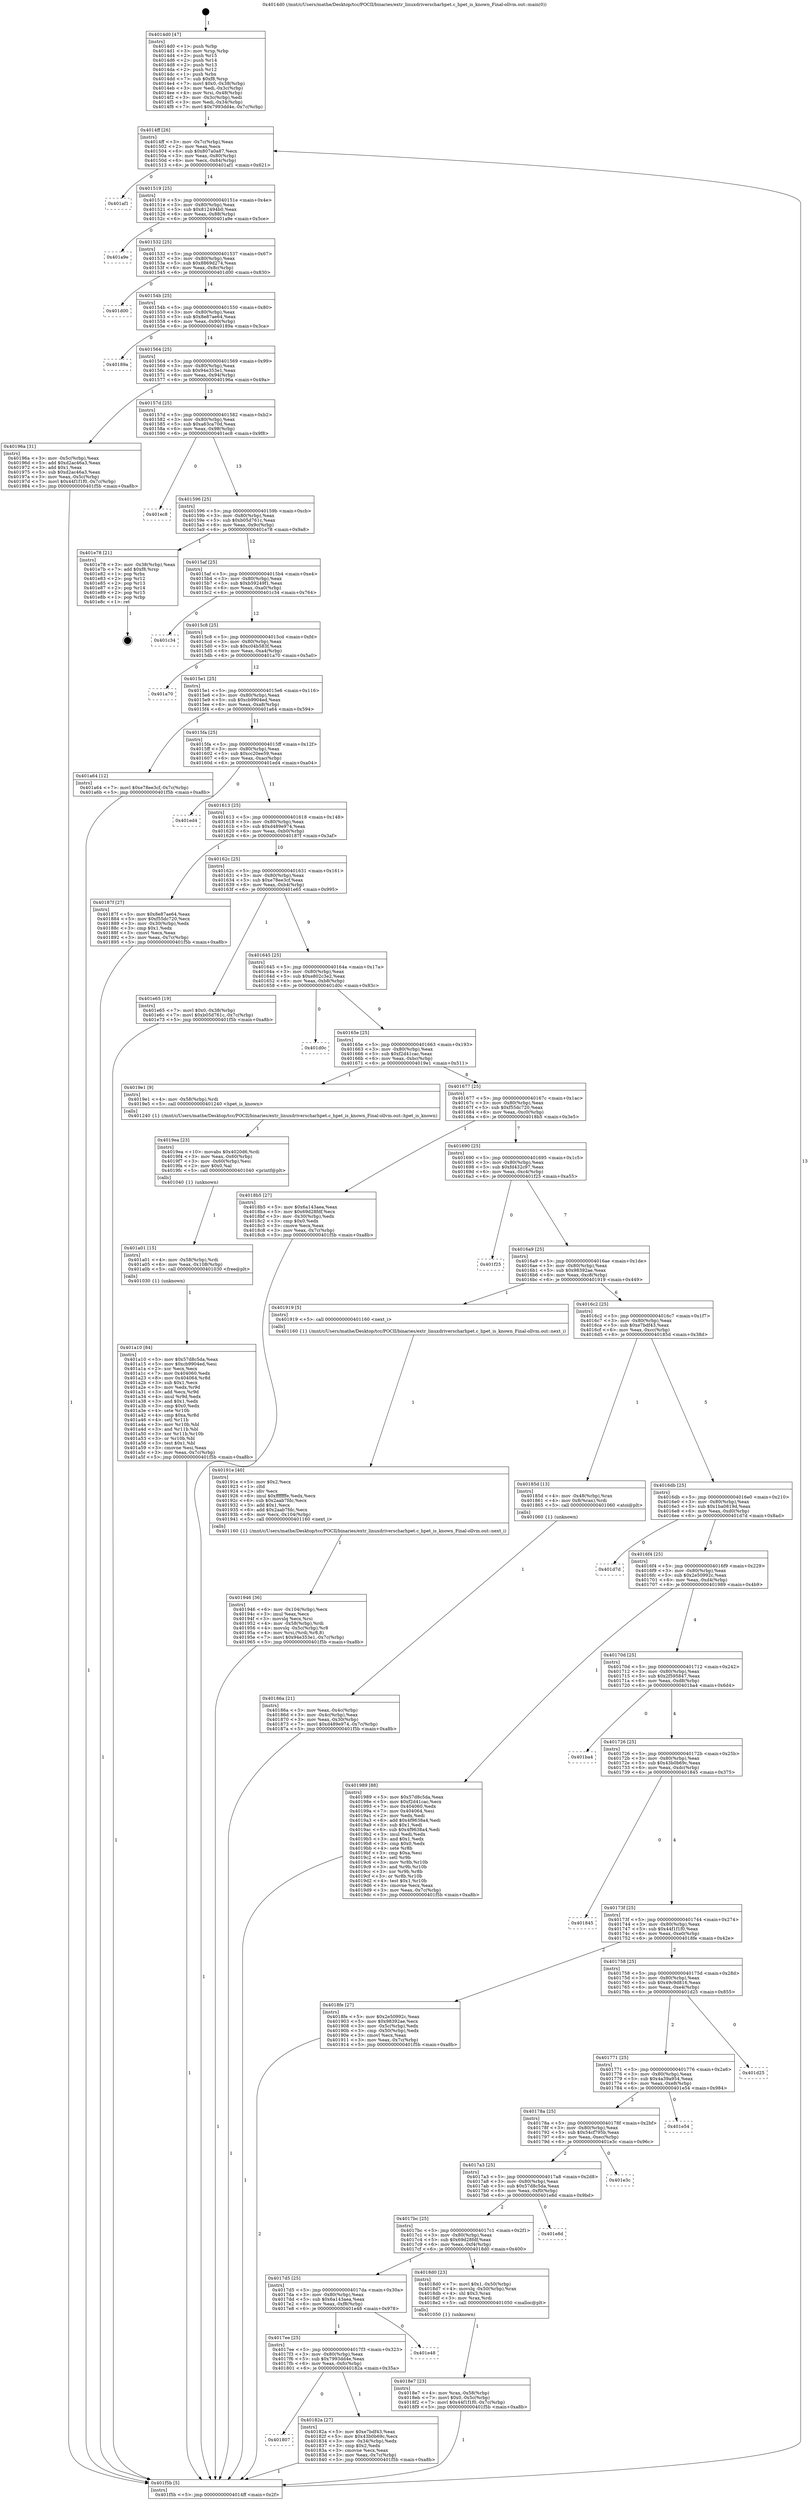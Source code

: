digraph "0x4014d0" {
  label = "0x4014d0 (/mnt/c/Users/mathe/Desktop/tcc/POCII/binaries/extr_linuxdriverscharhpet.c_hpet_is_known_Final-ollvm.out::main(0))"
  labelloc = "t"
  node[shape=record]

  Entry [label="",width=0.3,height=0.3,shape=circle,fillcolor=black,style=filled]
  "0x4014ff" [label="{
     0x4014ff [26]\l
     | [instrs]\l
     &nbsp;&nbsp;0x4014ff \<+3\>: mov -0x7c(%rbp),%eax\l
     &nbsp;&nbsp;0x401502 \<+2\>: mov %eax,%ecx\l
     &nbsp;&nbsp;0x401504 \<+6\>: sub $0x807a0a87,%ecx\l
     &nbsp;&nbsp;0x40150a \<+3\>: mov %eax,-0x80(%rbp)\l
     &nbsp;&nbsp;0x40150d \<+6\>: mov %ecx,-0x84(%rbp)\l
     &nbsp;&nbsp;0x401513 \<+6\>: je 0000000000401af1 \<main+0x621\>\l
  }"]
  "0x401af1" [label="{
     0x401af1\l
  }", style=dashed]
  "0x401519" [label="{
     0x401519 [25]\l
     | [instrs]\l
     &nbsp;&nbsp;0x401519 \<+5\>: jmp 000000000040151e \<main+0x4e\>\l
     &nbsp;&nbsp;0x40151e \<+3\>: mov -0x80(%rbp),%eax\l
     &nbsp;&nbsp;0x401521 \<+5\>: sub $0x812494b0,%eax\l
     &nbsp;&nbsp;0x401526 \<+6\>: mov %eax,-0x88(%rbp)\l
     &nbsp;&nbsp;0x40152c \<+6\>: je 0000000000401a9e \<main+0x5ce\>\l
  }"]
  Exit [label="",width=0.3,height=0.3,shape=circle,fillcolor=black,style=filled,peripheries=2]
  "0x401a9e" [label="{
     0x401a9e\l
  }", style=dashed]
  "0x401532" [label="{
     0x401532 [25]\l
     | [instrs]\l
     &nbsp;&nbsp;0x401532 \<+5\>: jmp 0000000000401537 \<main+0x67\>\l
     &nbsp;&nbsp;0x401537 \<+3\>: mov -0x80(%rbp),%eax\l
     &nbsp;&nbsp;0x40153a \<+5\>: sub $0x8869d274,%eax\l
     &nbsp;&nbsp;0x40153f \<+6\>: mov %eax,-0x8c(%rbp)\l
     &nbsp;&nbsp;0x401545 \<+6\>: je 0000000000401d00 \<main+0x830\>\l
  }"]
  "0x401a10" [label="{
     0x401a10 [84]\l
     | [instrs]\l
     &nbsp;&nbsp;0x401a10 \<+5\>: mov $0x57d8c5da,%eax\l
     &nbsp;&nbsp;0x401a15 \<+5\>: mov $0xcb9904ed,%esi\l
     &nbsp;&nbsp;0x401a1a \<+2\>: xor %ecx,%ecx\l
     &nbsp;&nbsp;0x401a1c \<+7\>: mov 0x404060,%edx\l
     &nbsp;&nbsp;0x401a23 \<+8\>: mov 0x404064,%r8d\l
     &nbsp;&nbsp;0x401a2b \<+3\>: sub $0x1,%ecx\l
     &nbsp;&nbsp;0x401a2e \<+3\>: mov %edx,%r9d\l
     &nbsp;&nbsp;0x401a31 \<+3\>: add %ecx,%r9d\l
     &nbsp;&nbsp;0x401a34 \<+4\>: imul %r9d,%edx\l
     &nbsp;&nbsp;0x401a38 \<+3\>: and $0x1,%edx\l
     &nbsp;&nbsp;0x401a3b \<+3\>: cmp $0x0,%edx\l
     &nbsp;&nbsp;0x401a3e \<+4\>: sete %r10b\l
     &nbsp;&nbsp;0x401a42 \<+4\>: cmp $0xa,%r8d\l
     &nbsp;&nbsp;0x401a46 \<+4\>: setl %r11b\l
     &nbsp;&nbsp;0x401a4a \<+3\>: mov %r10b,%bl\l
     &nbsp;&nbsp;0x401a4d \<+3\>: and %r11b,%bl\l
     &nbsp;&nbsp;0x401a50 \<+3\>: xor %r11b,%r10b\l
     &nbsp;&nbsp;0x401a53 \<+3\>: or %r10b,%bl\l
     &nbsp;&nbsp;0x401a56 \<+3\>: test $0x1,%bl\l
     &nbsp;&nbsp;0x401a59 \<+3\>: cmovne %esi,%eax\l
     &nbsp;&nbsp;0x401a5c \<+3\>: mov %eax,-0x7c(%rbp)\l
     &nbsp;&nbsp;0x401a5f \<+5\>: jmp 0000000000401f5b \<main+0xa8b\>\l
  }"]
  "0x401d00" [label="{
     0x401d00\l
  }", style=dashed]
  "0x40154b" [label="{
     0x40154b [25]\l
     | [instrs]\l
     &nbsp;&nbsp;0x40154b \<+5\>: jmp 0000000000401550 \<main+0x80\>\l
     &nbsp;&nbsp;0x401550 \<+3\>: mov -0x80(%rbp),%eax\l
     &nbsp;&nbsp;0x401553 \<+5\>: sub $0x8e87ae64,%eax\l
     &nbsp;&nbsp;0x401558 \<+6\>: mov %eax,-0x90(%rbp)\l
     &nbsp;&nbsp;0x40155e \<+6\>: je 000000000040189a \<main+0x3ca\>\l
  }"]
  "0x401a01" [label="{
     0x401a01 [15]\l
     | [instrs]\l
     &nbsp;&nbsp;0x401a01 \<+4\>: mov -0x58(%rbp),%rdi\l
     &nbsp;&nbsp;0x401a05 \<+6\>: mov %eax,-0x108(%rbp)\l
     &nbsp;&nbsp;0x401a0b \<+5\>: call 0000000000401030 \<free@plt\>\l
     | [calls]\l
     &nbsp;&nbsp;0x401030 \{1\} (unknown)\l
  }"]
  "0x40189a" [label="{
     0x40189a\l
  }", style=dashed]
  "0x401564" [label="{
     0x401564 [25]\l
     | [instrs]\l
     &nbsp;&nbsp;0x401564 \<+5\>: jmp 0000000000401569 \<main+0x99\>\l
     &nbsp;&nbsp;0x401569 \<+3\>: mov -0x80(%rbp),%eax\l
     &nbsp;&nbsp;0x40156c \<+5\>: sub $0x94e353e1,%eax\l
     &nbsp;&nbsp;0x401571 \<+6\>: mov %eax,-0x94(%rbp)\l
     &nbsp;&nbsp;0x401577 \<+6\>: je 000000000040196a \<main+0x49a\>\l
  }"]
  "0x4019ea" [label="{
     0x4019ea [23]\l
     | [instrs]\l
     &nbsp;&nbsp;0x4019ea \<+10\>: movabs $0x4020d6,%rdi\l
     &nbsp;&nbsp;0x4019f4 \<+3\>: mov %eax,-0x60(%rbp)\l
     &nbsp;&nbsp;0x4019f7 \<+3\>: mov -0x60(%rbp),%esi\l
     &nbsp;&nbsp;0x4019fa \<+2\>: mov $0x0,%al\l
     &nbsp;&nbsp;0x4019fc \<+5\>: call 0000000000401040 \<printf@plt\>\l
     | [calls]\l
     &nbsp;&nbsp;0x401040 \{1\} (unknown)\l
  }"]
  "0x40196a" [label="{
     0x40196a [31]\l
     | [instrs]\l
     &nbsp;&nbsp;0x40196a \<+3\>: mov -0x5c(%rbp),%eax\l
     &nbsp;&nbsp;0x40196d \<+5\>: add $0xd2ac46a3,%eax\l
     &nbsp;&nbsp;0x401972 \<+3\>: add $0x1,%eax\l
     &nbsp;&nbsp;0x401975 \<+5\>: sub $0xd2ac46a3,%eax\l
     &nbsp;&nbsp;0x40197a \<+3\>: mov %eax,-0x5c(%rbp)\l
     &nbsp;&nbsp;0x40197d \<+7\>: movl $0x44f1f1f0,-0x7c(%rbp)\l
     &nbsp;&nbsp;0x401984 \<+5\>: jmp 0000000000401f5b \<main+0xa8b\>\l
  }"]
  "0x40157d" [label="{
     0x40157d [25]\l
     | [instrs]\l
     &nbsp;&nbsp;0x40157d \<+5\>: jmp 0000000000401582 \<main+0xb2\>\l
     &nbsp;&nbsp;0x401582 \<+3\>: mov -0x80(%rbp),%eax\l
     &nbsp;&nbsp;0x401585 \<+5\>: sub $0xa63ca70d,%eax\l
     &nbsp;&nbsp;0x40158a \<+6\>: mov %eax,-0x98(%rbp)\l
     &nbsp;&nbsp;0x401590 \<+6\>: je 0000000000401ec8 \<main+0x9f8\>\l
  }"]
  "0x401946" [label="{
     0x401946 [36]\l
     | [instrs]\l
     &nbsp;&nbsp;0x401946 \<+6\>: mov -0x104(%rbp),%ecx\l
     &nbsp;&nbsp;0x40194c \<+3\>: imul %eax,%ecx\l
     &nbsp;&nbsp;0x40194f \<+3\>: movslq %ecx,%rsi\l
     &nbsp;&nbsp;0x401952 \<+4\>: mov -0x58(%rbp),%rdi\l
     &nbsp;&nbsp;0x401956 \<+4\>: movslq -0x5c(%rbp),%r8\l
     &nbsp;&nbsp;0x40195a \<+4\>: mov %rsi,(%rdi,%r8,8)\l
     &nbsp;&nbsp;0x40195e \<+7\>: movl $0x94e353e1,-0x7c(%rbp)\l
     &nbsp;&nbsp;0x401965 \<+5\>: jmp 0000000000401f5b \<main+0xa8b\>\l
  }"]
  "0x401ec8" [label="{
     0x401ec8\l
  }", style=dashed]
  "0x401596" [label="{
     0x401596 [25]\l
     | [instrs]\l
     &nbsp;&nbsp;0x401596 \<+5\>: jmp 000000000040159b \<main+0xcb\>\l
     &nbsp;&nbsp;0x40159b \<+3\>: mov -0x80(%rbp),%eax\l
     &nbsp;&nbsp;0x40159e \<+5\>: sub $0xb05d761c,%eax\l
     &nbsp;&nbsp;0x4015a3 \<+6\>: mov %eax,-0x9c(%rbp)\l
     &nbsp;&nbsp;0x4015a9 \<+6\>: je 0000000000401e78 \<main+0x9a8\>\l
  }"]
  "0x40191e" [label="{
     0x40191e [40]\l
     | [instrs]\l
     &nbsp;&nbsp;0x40191e \<+5\>: mov $0x2,%ecx\l
     &nbsp;&nbsp;0x401923 \<+1\>: cltd\l
     &nbsp;&nbsp;0x401924 \<+2\>: idiv %ecx\l
     &nbsp;&nbsp;0x401926 \<+6\>: imul $0xfffffffe,%edx,%ecx\l
     &nbsp;&nbsp;0x40192c \<+6\>: sub $0x2aab7fdc,%ecx\l
     &nbsp;&nbsp;0x401932 \<+3\>: add $0x1,%ecx\l
     &nbsp;&nbsp;0x401935 \<+6\>: add $0x2aab7fdc,%ecx\l
     &nbsp;&nbsp;0x40193b \<+6\>: mov %ecx,-0x104(%rbp)\l
     &nbsp;&nbsp;0x401941 \<+5\>: call 0000000000401160 \<next_i\>\l
     | [calls]\l
     &nbsp;&nbsp;0x401160 \{1\} (/mnt/c/Users/mathe/Desktop/tcc/POCII/binaries/extr_linuxdriverscharhpet.c_hpet_is_known_Final-ollvm.out::next_i)\l
  }"]
  "0x401e78" [label="{
     0x401e78 [21]\l
     | [instrs]\l
     &nbsp;&nbsp;0x401e78 \<+3\>: mov -0x38(%rbp),%eax\l
     &nbsp;&nbsp;0x401e7b \<+7\>: add $0xf8,%rsp\l
     &nbsp;&nbsp;0x401e82 \<+1\>: pop %rbx\l
     &nbsp;&nbsp;0x401e83 \<+2\>: pop %r12\l
     &nbsp;&nbsp;0x401e85 \<+2\>: pop %r13\l
     &nbsp;&nbsp;0x401e87 \<+2\>: pop %r14\l
     &nbsp;&nbsp;0x401e89 \<+2\>: pop %r15\l
     &nbsp;&nbsp;0x401e8b \<+1\>: pop %rbp\l
     &nbsp;&nbsp;0x401e8c \<+1\>: ret\l
  }"]
  "0x4015af" [label="{
     0x4015af [25]\l
     | [instrs]\l
     &nbsp;&nbsp;0x4015af \<+5\>: jmp 00000000004015b4 \<main+0xe4\>\l
     &nbsp;&nbsp;0x4015b4 \<+3\>: mov -0x80(%rbp),%eax\l
     &nbsp;&nbsp;0x4015b7 \<+5\>: sub $0xb59249f1,%eax\l
     &nbsp;&nbsp;0x4015bc \<+6\>: mov %eax,-0xa0(%rbp)\l
     &nbsp;&nbsp;0x4015c2 \<+6\>: je 0000000000401c34 \<main+0x764\>\l
  }"]
  "0x4018e7" [label="{
     0x4018e7 [23]\l
     | [instrs]\l
     &nbsp;&nbsp;0x4018e7 \<+4\>: mov %rax,-0x58(%rbp)\l
     &nbsp;&nbsp;0x4018eb \<+7\>: movl $0x0,-0x5c(%rbp)\l
     &nbsp;&nbsp;0x4018f2 \<+7\>: movl $0x44f1f1f0,-0x7c(%rbp)\l
     &nbsp;&nbsp;0x4018f9 \<+5\>: jmp 0000000000401f5b \<main+0xa8b\>\l
  }"]
  "0x401c34" [label="{
     0x401c34\l
  }", style=dashed]
  "0x4015c8" [label="{
     0x4015c8 [25]\l
     | [instrs]\l
     &nbsp;&nbsp;0x4015c8 \<+5\>: jmp 00000000004015cd \<main+0xfd\>\l
     &nbsp;&nbsp;0x4015cd \<+3\>: mov -0x80(%rbp),%eax\l
     &nbsp;&nbsp;0x4015d0 \<+5\>: sub $0xc04b583f,%eax\l
     &nbsp;&nbsp;0x4015d5 \<+6\>: mov %eax,-0xa4(%rbp)\l
     &nbsp;&nbsp;0x4015db \<+6\>: je 0000000000401a70 \<main+0x5a0\>\l
  }"]
  "0x40186a" [label="{
     0x40186a [21]\l
     | [instrs]\l
     &nbsp;&nbsp;0x40186a \<+3\>: mov %eax,-0x4c(%rbp)\l
     &nbsp;&nbsp;0x40186d \<+3\>: mov -0x4c(%rbp),%eax\l
     &nbsp;&nbsp;0x401870 \<+3\>: mov %eax,-0x30(%rbp)\l
     &nbsp;&nbsp;0x401873 \<+7\>: movl $0xd489e974,-0x7c(%rbp)\l
     &nbsp;&nbsp;0x40187a \<+5\>: jmp 0000000000401f5b \<main+0xa8b\>\l
  }"]
  "0x401a70" [label="{
     0x401a70\l
  }", style=dashed]
  "0x4015e1" [label="{
     0x4015e1 [25]\l
     | [instrs]\l
     &nbsp;&nbsp;0x4015e1 \<+5\>: jmp 00000000004015e6 \<main+0x116\>\l
     &nbsp;&nbsp;0x4015e6 \<+3\>: mov -0x80(%rbp),%eax\l
     &nbsp;&nbsp;0x4015e9 \<+5\>: sub $0xcb9904ed,%eax\l
     &nbsp;&nbsp;0x4015ee \<+6\>: mov %eax,-0xa8(%rbp)\l
     &nbsp;&nbsp;0x4015f4 \<+6\>: je 0000000000401a64 \<main+0x594\>\l
  }"]
  "0x4014d0" [label="{
     0x4014d0 [47]\l
     | [instrs]\l
     &nbsp;&nbsp;0x4014d0 \<+1\>: push %rbp\l
     &nbsp;&nbsp;0x4014d1 \<+3\>: mov %rsp,%rbp\l
     &nbsp;&nbsp;0x4014d4 \<+2\>: push %r15\l
     &nbsp;&nbsp;0x4014d6 \<+2\>: push %r14\l
     &nbsp;&nbsp;0x4014d8 \<+2\>: push %r13\l
     &nbsp;&nbsp;0x4014da \<+2\>: push %r12\l
     &nbsp;&nbsp;0x4014dc \<+1\>: push %rbx\l
     &nbsp;&nbsp;0x4014dd \<+7\>: sub $0xf8,%rsp\l
     &nbsp;&nbsp;0x4014e4 \<+7\>: movl $0x0,-0x38(%rbp)\l
     &nbsp;&nbsp;0x4014eb \<+3\>: mov %edi,-0x3c(%rbp)\l
     &nbsp;&nbsp;0x4014ee \<+4\>: mov %rsi,-0x48(%rbp)\l
     &nbsp;&nbsp;0x4014f2 \<+3\>: mov -0x3c(%rbp),%edi\l
     &nbsp;&nbsp;0x4014f5 \<+3\>: mov %edi,-0x34(%rbp)\l
     &nbsp;&nbsp;0x4014f8 \<+7\>: movl $0x7993dd4e,-0x7c(%rbp)\l
  }"]
  "0x401a64" [label="{
     0x401a64 [12]\l
     | [instrs]\l
     &nbsp;&nbsp;0x401a64 \<+7\>: movl $0xe78ee3cf,-0x7c(%rbp)\l
     &nbsp;&nbsp;0x401a6b \<+5\>: jmp 0000000000401f5b \<main+0xa8b\>\l
  }"]
  "0x4015fa" [label="{
     0x4015fa [25]\l
     | [instrs]\l
     &nbsp;&nbsp;0x4015fa \<+5\>: jmp 00000000004015ff \<main+0x12f\>\l
     &nbsp;&nbsp;0x4015ff \<+3\>: mov -0x80(%rbp),%eax\l
     &nbsp;&nbsp;0x401602 \<+5\>: sub $0xcc20ee59,%eax\l
     &nbsp;&nbsp;0x401607 \<+6\>: mov %eax,-0xac(%rbp)\l
     &nbsp;&nbsp;0x40160d \<+6\>: je 0000000000401ed4 \<main+0xa04\>\l
  }"]
  "0x401f5b" [label="{
     0x401f5b [5]\l
     | [instrs]\l
     &nbsp;&nbsp;0x401f5b \<+5\>: jmp 00000000004014ff \<main+0x2f\>\l
  }"]
  "0x401ed4" [label="{
     0x401ed4\l
  }", style=dashed]
  "0x401613" [label="{
     0x401613 [25]\l
     | [instrs]\l
     &nbsp;&nbsp;0x401613 \<+5\>: jmp 0000000000401618 \<main+0x148\>\l
     &nbsp;&nbsp;0x401618 \<+3\>: mov -0x80(%rbp),%eax\l
     &nbsp;&nbsp;0x40161b \<+5\>: sub $0xd489e974,%eax\l
     &nbsp;&nbsp;0x401620 \<+6\>: mov %eax,-0xb0(%rbp)\l
     &nbsp;&nbsp;0x401626 \<+6\>: je 000000000040187f \<main+0x3af\>\l
  }"]
  "0x401807" [label="{
     0x401807\l
  }", style=dashed]
  "0x40187f" [label="{
     0x40187f [27]\l
     | [instrs]\l
     &nbsp;&nbsp;0x40187f \<+5\>: mov $0x8e87ae64,%eax\l
     &nbsp;&nbsp;0x401884 \<+5\>: mov $0xf55dc720,%ecx\l
     &nbsp;&nbsp;0x401889 \<+3\>: mov -0x30(%rbp),%edx\l
     &nbsp;&nbsp;0x40188c \<+3\>: cmp $0x1,%edx\l
     &nbsp;&nbsp;0x40188f \<+3\>: cmovl %ecx,%eax\l
     &nbsp;&nbsp;0x401892 \<+3\>: mov %eax,-0x7c(%rbp)\l
     &nbsp;&nbsp;0x401895 \<+5\>: jmp 0000000000401f5b \<main+0xa8b\>\l
  }"]
  "0x40162c" [label="{
     0x40162c [25]\l
     | [instrs]\l
     &nbsp;&nbsp;0x40162c \<+5\>: jmp 0000000000401631 \<main+0x161\>\l
     &nbsp;&nbsp;0x401631 \<+3\>: mov -0x80(%rbp),%eax\l
     &nbsp;&nbsp;0x401634 \<+5\>: sub $0xe78ee3cf,%eax\l
     &nbsp;&nbsp;0x401639 \<+6\>: mov %eax,-0xb4(%rbp)\l
     &nbsp;&nbsp;0x40163f \<+6\>: je 0000000000401e65 \<main+0x995\>\l
  }"]
  "0x40182a" [label="{
     0x40182a [27]\l
     | [instrs]\l
     &nbsp;&nbsp;0x40182a \<+5\>: mov $0xe7bdf43,%eax\l
     &nbsp;&nbsp;0x40182f \<+5\>: mov $0x43b0b69c,%ecx\l
     &nbsp;&nbsp;0x401834 \<+3\>: mov -0x34(%rbp),%edx\l
     &nbsp;&nbsp;0x401837 \<+3\>: cmp $0x2,%edx\l
     &nbsp;&nbsp;0x40183a \<+3\>: cmovne %ecx,%eax\l
     &nbsp;&nbsp;0x40183d \<+3\>: mov %eax,-0x7c(%rbp)\l
     &nbsp;&nbsp;0x401840 \<+5\>: jmp 0000000000401f5b \<main+0xa8b\>\l
  }"]
  "0x401e65" [label="{
     0x401e65 [19]\l
     | [instrs]\l
     &nbsp;&nbsp;0x401e65 \<+7\>: movl $0x0,-0x38(%rbp)\l
     &nbsp;&nbsp;0x401e6c \<+7\>: movl $0xb05d761c,-0x7c(%rbp)\l
     &nbsp;&nbsp;0x401e73 \<+5\>: jmp 0000000000401f5b \<main+0xa8b\>\l
  }"]
  "0x401645" [label="{
     0x401645 [25]\l
     | [instrs]\l
     &nbsp;&nbsp;0x401645 \<+5\>: jmp 000000000040164a \<main+0x17a\>\l
     &nbsp;&nbsp;0x40164a \<+3\>: mov -0x80(%rbp),%eax\l
     &nbsp;&nbsp;0x40164d \<+5\>: sub $0xe802c3e2,%eax\l
     &nbsp;&nbsp;0x401652 \<+6\>: mov %eax,-0xb8(%rbp)\l
     &nbsp;&nbsp;0x401658 \<+6\>: je 0000000000401d0c \<main+0x83c\>\l
  }"]
  "0x4017ee" [label="{
     0x4017ee [25]\l
     | [instrs]\l
     &nbsp;&nbsp;0x4017ee \<+5\>: jmp 00000000004017f3 \<main+0x323\>\l
     &nbsp;&nbsp;0x4017f3 \<+3\>: mov -0x80(%rbp),%eax\l
     &nbsp;&nbsp;0x4017f6 \<+5\>: sub $0x7993dd4e,%eax\l
     &nbsp;&nbsp;0x4017fb \<+6\>: mov %eax,-0xfc(%rbp)\l
     &nbsp;&nbsp;0x401801 \<+6\>: je 000000000040182a \<main+0x35a\>\l
  }"]
  "0x401d0c" [label="{
     0x401d0c\l
  }", style=dashed]
  "0x40165e" [label="{
     0x40165e [25]\l
     | [instrs]\l
     &nbsp;&nbsp;0x40165e \<+5\>: jmp 0000000000401663 \<main+0x193\>\l
     &nbsp;&nbsp;0x401663 \<+3\>: mov -0x80(%rbp),%eax\l
     &nbsp;&nbsp;0x401666 \<+5\>: sub $0xf2d41cac,%eax\l
     &nbsp;&nbsp;0x40166b \<+6\>: mov %eax,-0xbc(%rbp)\l
     &nbsp;&nbsp;0x401671 \<+6\>: je 00000000004019e1 \<main+0x511\>\l
  }"]
  "0x401e48" [label="{
     0x401e48\l
  }", style=dashed]
  "0x4019e1" [label="{
     0x4019e1 [9]\l
     | [instrs]\l
     &nbsp;&nbsp;0x4019e1 \<+4\>: mov -0x58(%rbp),%rdi\l
     &nbsp;&nbsp;0x4019e5 \<+5\>: call 0000000000401240 \<hpet_is_known\>\l
     | [calls]\l
     &nbsp;&nbsp;0x401240 \{1\} (/mnt/c/Users/mathe/Desktop/tcc/POCII/binaries/extr_linuxdriverscharhpet.c_hpet_is_known_Final-ollvm.out::hpet_is_known)\l
  }"]
  "0x401677" [label="{
     0x401677 [25]\l
     | [instrs]\l
     &nbsp;&nbsp;0x401677 \<+5\>: jmp 000000000040167c \<main+0x1ac\>\l
     &nbsp;&nbsp;0x40167c \<+3\>: mov -0x80(%rbp),%eax\l
     &nbsp;&nbsp;0x40167f \<+5\>: sub $0xf55dc720,%eax\l
     &nbsp;&nbsp;0x401684 \<+6\>: mov %eax,-0xc0(%rbp)\l
     &nbsp;&nbsp;0x40168a \<+6\>: je 00000000004018b5 \<main+0x3e5\>\l
  }"]
  "0x4017d5" [label="{
     0x4017d5 [25]\l
     | [instrs]\l
     &nbsp;&nbsp;0x4017d5 \<+5\>: jmp 00000000004017da \<main+0x30a\>\l
     &nbsp;&nbsp;0x4017da \<+3\>: mov -0x80(%rbp),%eax\l
     &nbsp;&nbsp;0x4017dd \<+5\>: sub $0x6a143aea,%eax\l
     &nbsp;&nbsp;0x4017e2 \<+6\>: mov %eax,-0xf8(%rbp)\l
     &nbsp;&nbsp;0x4017e8 \<+6\>: je 0000000000401e48 \<main+0x978\>\l
  }"]
  "0x4018b5" [label="{
     0x4018b5 [27]\l
     | [instrs]\l
     &nbsp;&nbsp;0x4018b5 \<+5\>: mov $0x6a143aea,%eax\l
     &nbsp;&nbsp;0x4018ba \<+5\>: mov $0x69d28fdf,%ecx\l
     &nbsp;&nbsp;0x4018bf \<+3\>: mov -0x30(%rbp),%edx\l
     &nbsp;&nbsp;0x4018c2 \<+3\>: cmp $0x0,%edx\l
     &nbsp;&nbsp;0x4018c5 \<+3\>: cmove %ecx,%eax\l
     &nbsp;&nbsp;0x4018c8 \<+3\>: mov %eax,-0x7c(%rbp)\l
     &nbsp;&nbsp;0x4018cb \<+5\>: jmp 0000000000401f5b \<main+0xa8b\>\l
  }"]
  "0x401690" [label="{
     0x401690 [25]\l
     | [instrs]\l
     &nbsp;&nbsp;0x401690 \<+5\>: jmp 0000000000401695 \<main+0x1c5\>\l
     &nbsp;&nbsp;0x401695 \<+3\>: mov -0x80(%rbp),%eax\l
     &nbsp;&nbsp;0x401698 \<+5\>: sub $0xfd432c97,%eax\l
     &nbsp;&nbsp;0x40169d \<+6\>: mov %eax,-0xc4(%rbp)\l
     &nbsp;&nbsp;0x4016a3 \<+6\>: je 0000000000401f25 \<main+0xa55\>\l
  }"]
  "0x4018d0" [label="{
     0x4018d0 [23]\l
     | [instrs]\l
     &nbsp;&nbsp;0x4018d0 \<+7\>: movl $0x1,-0x50(%rbp)\l
     &nbsp;&nbsp;0x4018d7 \<+4\>: movslq -0x50(%rbp),%rax\l
     &nbsp;&nbsp;0x4018db \<+4\>: shl $0x3,%rax\l
     &nbsp;&nbsp;0x4018df \<+3\>: mov %rax,%rdi\l
     &nbsp;&nbsp;0x4018e2 \<+5\>: call 0000000000401050 \<malloc@plt\>\l
     | [calls]\l
     &nbsp;&nbsp;0x401050 \{1\} (unknown)\l
  }"]
  "0x401f25" [label="{
     0x401f25\l
  }", style=dashed]
  "0x4016a9" [label="{
     0x4016a9 [25]\l
     | [instrs]\l
     &nbsp;&nbsp;0x4016a9 \<+5\>: jmp 00000000004016ae \<main+0x1de\>\l
     &nbsp;&nbsp;0x4016ae \<+3\>: mov -0x80(%rbp),%eax\l
     &nbsp;&nbsp;0x4016b1 \<+5\>: sub $0x98392ae,%eax\l
     &nbsp;&nbsp;0x4016b6 \<+6\>: mov %eax,-0xc8(%rbp)\l
     &nbsp;&nbsp;0x4016bc \<+6\>: je 0000000000401919 \<main+0x449\>\l
  }"]
  "0x4017bc" [label="{
     0x4017bc [25]\l
     | [instrs]\l
     &nbsp;&nbsp;0x4017bc \<+5\>: jmp 00000000004017c1 \<main+0x2f1\>\l
     &nbsp;&nbsp;0x4017c1 \<+3\>: mov -0x80(%rbp),%eax\l
     &nbsp;&nbsp;0x4017c4 \<+5\>: sub $0x69d28fdf,%eax\l
     &nbsp;&nbsp;0x4017c9 \<+6\>: mov %eax,-0xf4(%rbp)\l
     &nbsp;&nbsp;0x4017cf \<+6\>: je 00000000004018d0 \<main+0x400\>\l
  }"]
  "0x401919" [label="{
     0x401919 [5]\l
     | [instrs]\l
     &nbsp;&nbsp;0x401919 \<+5\>: call 0000000000401160 \<next_i\>\l
     | [calls]\l
     &nbsp;&nbsp;0x401160 \{1\} (/mnt/c/Users/mathe/Desktop/tcc/POCII/binaries/extr_linuxdriverscharhpet.c_hpet_is_known_Final-ollvm.out::next_i)\l
  }"]
  "0x4016c2" [label="{
     0x4016c2 [25]\l
     | [instrs]\l
     &nbsp;&nbsp;0x4016c2 \<+5\>: jmp 00000000004016c7 \<main+0x1f7\>\l
     &nbsp;&nbsp;0x4016c7 \<+3\>: mov -0x80(%rbp),%eax\l
     &nbsp;&nbsp;0x4016ca \<+5\>: sub $0xe7bdf43,%eax\l
     &nbsp;&nbsp;0x4016cf \<+6\>: mov %eax,-0xcc(%rbp)\l
     &nbsp;&nbsp;0x4016d5 \<+6\>: je 000000000040185d \<main+0x38d\>\l
  }"]
  "0x401e8d" [label="{
     0x401e8d\l
  }", style=dashed]
  "0x40185d" [label="{
     0x40185d [13]\l
     | [instrs]\l
     &nbsp;&nbsp;0x40185d \<+4\>: mov -0x48(%rbp),%rax\l
     &nbsp;&nbsp;0x401861 \<+4\>: mov 0x8(%rax),%rdi\l
     &nbsp;&nbsp;0x401865 \<+5\>: call 0000000000401060 \<atoi@plt\>\l
     | [calls]\l
     &nbsp;&nbsp;0x401060 \{1\} (unknown)\l
  }"]
  "0x4016db" [label="{
     0x4016db [25]\l
     | [instrs]\l
     &nbsp;&nbsp;0x4016db \<+5\>: jmp 00000000004016e0 \<main+0x210\>\l
     &nbsp;&nbsp;0x4016e0 \<+3\>: mov -0x80(%rbp),%eax\l
     &nbsp;&nbsp;0x4016e3 \<+5\>: sub $0x1ba0819d,%eax\l
     &nbsp;&nbsp;0x4016e8 \<+6\>: mov %eax,-0xd0(%rbp)\l
     &nbsp;&nbsp;0x4016ee \<+6\>: je 0000000000401d7d \<main+0x8ad\>\l
  }"]
  "0x4017a3" [label="{
     0x4017a3 [25]\l
     | [instrs]\l
     &nbsp;&nbsp;0x4017a3 \<+5\>: jmp 00000000004017a8 \<main+0x2d8\>\l
     &nbsp;&nbsp;0x4017a8 \<+3\>: mov -0x80(%rbp),%eax\l
     &nbsp;&nbsp;0x4017ab \<+5\>: sub $0x57d8c5da,%eax\l
     &nbsp;&nbsp;0x4017b0 \<+6\>: mov %eax,-0xf0(%rbp)\l
     &nbsp;&nbsp;0x4017b6 \<+6\>: je 0000000000401e8d \<main+0x9bd\>\l
  }"]
  "0x401d7d" [label="{
     0x401d7d\l
  }", style=dashed]
  "0x4016f4" [label="{
     0x4016f4 [25]\l
     | [instrs]\l
     &nbsp;&nbsp;0x4016f4 \<+5\>: jmp 00000000004016f9 \<main+0x229\>\l
     &nbsp;&nbsp;0x4016f9 \<+3\>: mov -0x80(%rbp),%eax\l
     &nbsp;&nbsp;0x4016fc \<+5\>: sub $0x2e50992c,%eax\l
     &nbsp;&nbsp;0x401701 \<+6\>: mov %eax,-0xd4(%rbp)\l
     &nbsp;&nbsp;0x401707 \<+6\>: je 0000000000401989 \<main+0x4b9\>\l
  }"]
  "0x401e3c" [label="{
     0x401e3c\l
  }", style=dashed]
  "0x401989" [label="{
     0x401989 [88]\l
     | [instrs]\l
     &nbsp;&nbsp;0x401989 \<+5\>: mov $0x57d8c5da,%eax\l
     &nbsp;&nbsp;0x40198e \<+5\>: mov $0xf2d41cac,%ecx\l
     &nbsp;&nbsp;0x401993 \<+7\>: mov 0x404060,%edx\l
     &nbsp;&nbsp;0x40199a \<+7\>: mov 0x404064,%esi\l
     &nbsp;&nbsp;0x4019a1 \<+2\>: mov %edx,%edi\l
     &nbsp;&nbsp;0x4019a3 \<+6\>: add $0x4f9638a4,%edi\l
     &nbsp;&nbsp;0x4019a9 \<+3\>: sub $0x1,%edi\l
     &nbsp;&nbsp;0x4019ac \<+6\>: sub $0x4f9638a4,%edi\l
     &nbsp;&nbsp;0x4019b2 \<+3\>: imul %edi,%edx\l
     &nbsp;&nbsp;0x4019b5 \<+3\>: and $0x1,%edx\l
     &nbsp;&nbsp;0x4019b8 \<+3\>: cmp $0x0,%edx\l
     &nbsp;&nbsp;0x4019bb \<+4\>: sete %r8b\l
     &nbsp;&nbsp;0x4019bf \<+3\>: cmp $0xa,%esi\l
     &nbsp;&nbsp;0x4019c2 \<+4\>: setl %r9b\l
     &nbsp;&nbsp;0x4019c6 \<+3\>: mov %r8b,%r10b\l
     &nbsp;&nbsp;0x4019c9 \<+3\>: and %r9b,%r10b\l
     &nbsp;&nbsp;0x4019cc \<+3\>: xor %r9b,%r8b\l
     &nbsp;&nbsp;0x4019cf \<+3\>: or %r8b,%r10b\l
     &nbsp;&nbsp;0x4019d2 \<+4\>: test $0x1,%r10b\l
     &nbsp;&nbsp;0x4019d6 \<+3\>: cmovne %ecx,%eax\l
     &nbsp;&nbsp;0x4019d9 \<+3\>: mov %eax,-0x7c(%rbp)\l
     &nbsp;&nbsp;0x4019dc \<+5\>: jmp 0000000000401f5b \<main+0xa8b\>\l
  }"]
  "0x40170d" [label="{
     0x40170d [25]\l
     | [instrs]\l
     &nbsp;&nbsp;0x40170d \<+5\>: jmp 0000000000401712 \<main+0x242\>\l
     &nbsp;&nbsp;0x401712 \<+3\>: mov -0x80(%rbp),%eax\l
     &nbsp;&nbsp;0x401715 \<+5\>: sub $0x2f595847,%eax\l
     &nbsp;&nbsp;0x40171a \<+6\>: mov %eax,-0xd8(%rbp)\l
     &nbsp;&nbsp;0x401720 \<+6\>: je 0000000000401ba4 \<main+0x6d4\>\l
  }"]
  "0x40178a" [label="{
     0x40178a [25]\l
     | [instrs]\l
     &nbsp;&nbsp;0x40178a \<+5\>: jmp 000000000040178f \<main+0x2bf\>\l
     &nbsp;&nbsp;0x40178f \<+3\>: mov -0x80(%rbp),%eax\l
     &nbsp;&nbsp;0x401792 \<+5\>: sub $0x54cf795b,%eax\l
     &nbsp;&nbsp;0x401797 \<+6\>: mov %eax,-0xec(%rbp)\l
     &nbsp;&nbsp;0x40179d \<+6\>: je 0000000000401e3c \<main+0x96c\>\l
  }"]
  "0x401ba4" [label="{
     0x401ba4\l
  }", style=dashed]
  "0x401726" [label="{
     0x401726 [25]\l
     | [instrs]\l
     &nbsp;&nbsp;0x401726 \<+5\>: jmp 000000000040172b \<main+0x25b\>\l
     &nbsp;&nbsp;0x40172b \<+3\>: mov -0x80(%rbp),%eax\l
     &nbsp;&nbsp;0x40172e \<+5\>: sub $0x43b0b69c,%eax\l
     &nbsp;&nbsp;0x401733 \<+6\>: mov %eax,-0xdc(%rbp)\l
     &nbsp;&nbsp;0x401739 \<+6\>: je 0000000000401845 \<main+0x375\>\l
  }"]
  "0x401e54" [label="{
     0x401e54\l
  }", style=dashed]
  "0x401845" [label="{
     0x401845\l
  }", style=dashed]
  "0x40173f" [label="{
     0x40173f [25]\l
     | [instrs]\l
     &nbsp;&nbsp;0x40173f \<+5\>: jmp 0000000000401744 \<main+0x274\>\l
     &nbsp;&nbsp;0x401744 \<+3\>: mov -0x80(%rbp),%eax\l
     &nbsp;&nbsp;0x401747 \<+5\>: sub $0x44f1f1f0,%eax\l
     &nbsp;&nbsp;0x40174c \<+6\>: mov %eax,-0xe0(%rbp)\l
     &nbsp;&nbsp;0x401752 \<+6\>: je 00000000004018fe \<main+0x42e\>\l
  }"]
  "0x401771" [label="{
     0x401771 [25]\l
     | [instrs]\l
     &nbsp;&nbsp;0x401771 \<+5\>: jmp 0000000000401776 \<main+0x2a6\>\l
     &nbsp;&nbsp;0x401776 \<+3\>: mov -0x80(%rbp),%eax\l
     &nbsp;&nbsp;0x401779 \<+5\>: sub $0x4a39a954,%eax\l
     &nbsp;&nbsp;0x40177e \<+6\>: mov %eax,-0xe8(%rbp)\l
     &nbsp;&nbsp;0x401784 \<+6\>: je 0000000000401e54 \<main+0x984\>\l
  }"]
  "0x4018fe" [label="{
     0x4018fe [27]\l
     | [instrs]\l
     &nbsp;&nbsp;0x4018fe \<+5\>: mov $0x2e50992c,%eax\l
     &nbsp;&nbsp;0x401903 \<+5\>: mov $0x98392ae,%ecx\l
     &nbsp;&nbsp;0x401908 \<+3\>: mov -0x5c(%rbp),%edx\l
     &nbsp;&nbsp;0x40190b \<+3\>: cmp -0x50(%rbp),%edx\l
     &nbsp;&nbsp;0x40190e \<+3\>: cmovl %ecx,%eax\l
     &nbsp;&nbsp;0x401911 \<+3\>: mov %eax,-0x7c(%rbp)\l
     &nbsp;&nbsp;0x401914 \<+5\>: jmp 0000000000401f5b \<main+0xa8b\>\l
  }"]
  "0x401758" [label="{
     0x401758 [25]\l
     | [instrs]\l
     &nbsp;&nbsp;0x401758 \<+5\>: jmp 000000000040175d \<main+0x28d\>\l
     &nbsp;&nbsp;0x40175d \<+3\>: mov -0x80(%rbp),%eax\l
     &nbsp;&nbsp;0x401760 \<+5\>: sub $0x49c9d816,%eax\l
     &nbsp;&nbsp;0x401765 \<+6\>: mov %eax,-0xe4(%rbp)\l
     &nbsp;&nbsp;0x40176b \<+6\>: je 0000000000401d25 \<main+0x855\>\l
  }"]
  "0x401d25" [label="{
     0x401d25\l
  }", style=dashed]
  Entry -> "0x4014d0" [label=" 1"]
  "0x4014ff" -> "0x401af1" [label=" 0"]
  "0x4014ff" -> "0x401519" [label=" 14"]
  "0x401e78" -> Exit [label=" 1"]
  "0x401519" -> "0x401a9e" [label=" 0"]
  "0x401519" -> "0x401532" [label=" 14"]
  "0x401e65" -> "0x401f5b" [label=" 1"]
  "0x401532" -> "0x401d00" [label=" 0"]
  "0x401532" -> "0x40154b" [label=" 14"]
  "0x401a64" -> "0x401f5b" [label=" 1"]
  "0x40154b" -> "0x40189a" [label=" 0"]
  "0x40154b" -> "0x401564" [label=" 14"]
  "0x401a10" -> "0x401f5b" [label=" 1"]
  "0x401564" -> "0x40196a" [label=" 1"]
  "0x401564" -> "0x40157d" [label=" 13"]
  "0x401a01" -> "0x401a10" [label=" 1"]
  "0x40157d" -> "0x401ec8" [label=" 0"]
  "0x40157d" -> "0x401596" [label=" 13"]
  "0x4019ea" -> "0x401a01" [label=" 1"]
  "0x401596" -> "0x401e78" [label=" 1"]
  "0x401596" -> "0x4015af" [label=" 12"]
  "0x4019e1" -> "0x4019ea" [label=" 1"]
  "0x4015af" -> "0x401c34" [label=" 0"]
  "0x4015af" -> "0x4015c8" [label=" 12"]
  "0x401989" -> "0x401f5b" [label=" 1"]
  "0x4015c8" -> "0x401a70" [label=" 0"]
  "0x4015c8" -> "0x4015e1" [label=" 12"]
  "0x40196a" -> "0x401f5b" [label=" 1"]
  "0x4015e1" -> "0x401a64" [label=" 1"]
  "0x4015e1" -> "0x4015fa" [label=" 11"]
  "0x401946" -> "0x401f5b" [label=" 1"]
  "0x4015fa" -> "0x401ed4" [label=" 0"]
  "0x4015fa" -> "0x401613" [label=" 11"]
  "0x40191e" -> "0x401946" [label=" 1"]
  "0x401613" -> "0x40187f" [label=" 1"]
  "0x401613" -> "0x40162c" [label=" 10"]
  "0x401919" -> "0x40191e" [label=" 1"]
  "0x40162c" -> "0x401e65" [label=" 1"]
  "0x40162c" -> "0x401645" [label=" 9"]
  "0x4018fe" -> "0x401f5b" [label=" 2"]
  "0x401645" -> "0x401d0c" [label=" 0"]
  "0x401645" -> "0x40165e" [label=" 9"]
  "0x4018d0" -> "0x4018e7" [label=" 1"]
  "0x40165e" -> "0x4019e1" [label=" 1"]
  "0x40165e" -> "0x401677" [label=" 8"]
  "0x4018b5" -> "0x401f5b" [label=" 1"]
  "0x401677" -> "0x4018b5" [label=" 1"]
  "0x401677" -> "0x401690" [label=" 7"]
  "0x40186a" -> "0x401f5b" [label=" 1"]
  "0x401690" -> "0x401f25" [label=" 0"]
  "0x401690" -> "0x4016a9" [label=" 7"]
  "0x40185d" -> "0x40186a" [label=" 1"]
  "0x4016a9" -> "0x401919" [label=" 1"]
  "0x4016a9" -> "0x4016c2" [label=" 6"]
  "0x4014d0" -> "0x4014ff" [label=" 1"]
  "0x4016c2" -> "0x40185d" [label=" 1"]
  "0x4016c2" -> "0x4016db" [label=" 5"]
  "0x40182a" -> "0x401f5b" [label=" 1"]
  "0x4016db" -> "0x401d7d" [label=" 0"]
  "0x4016db" -> "0x4016f4" [label=" 5"]
  "0x4017ee" -> "0x40182a" [label=" 1"]
  "0x4016f4" -> "0x401989" [label=" 1"]
  "0x4016f4" -> "0x40170d" [label=" 4"]
  "0x4018e7" -> "0x401f5b" [label=" 1"]
  "0x40170d" -> "0x401ba4" [label=" 0"]
  "0x40170d" -> "0x401726" [label=" 4"]
  "0x4017d5" -> "0x401e48" [label=" 0"]
  "0x401726" -> "0x401845" [label=" 0"]
  "0x401726" -> "0x40173f" [label=" 4"]
  "0x40187f" -> "0x401f5b" [label=" 1"]
  "0x40173f" -> "0x4018fe" [label=" 2"]
  "0x40173f" -> "0x401758" [label=" 2"]
  "0x4017bc" -> "0x4018d0" [label=" 1"]
  "0x401758" -> "0x401d25" [label=" 0"]
  "0x401758" -> "0x401771" [label=" 2"]
  "0x4017bc" -> "0x4017d5" [label=" 1"]
  "0x401771" -> "0x401e54" [label=" 0"]
  "0x401771" -> "0x40178a" [label=" 2"]
  "0x4017d5" -> "0x4017ee" [label=" 1"]
  "0x40178a" -> "0x401e3c" [label=" 0"]
  "0x40178a" -> "0x4017a3" [label=" 2"]
  "0x4017ee" -> "0x401807" [label=" 0"]
  "0x4017a3" -> "0x401e8d" [label=" 0"]
  "0x4017a3" -> "0x4017bc" [label=" 2"]
  "0x401f5b" -> "0x4014ff" [label=" 13"]
}
